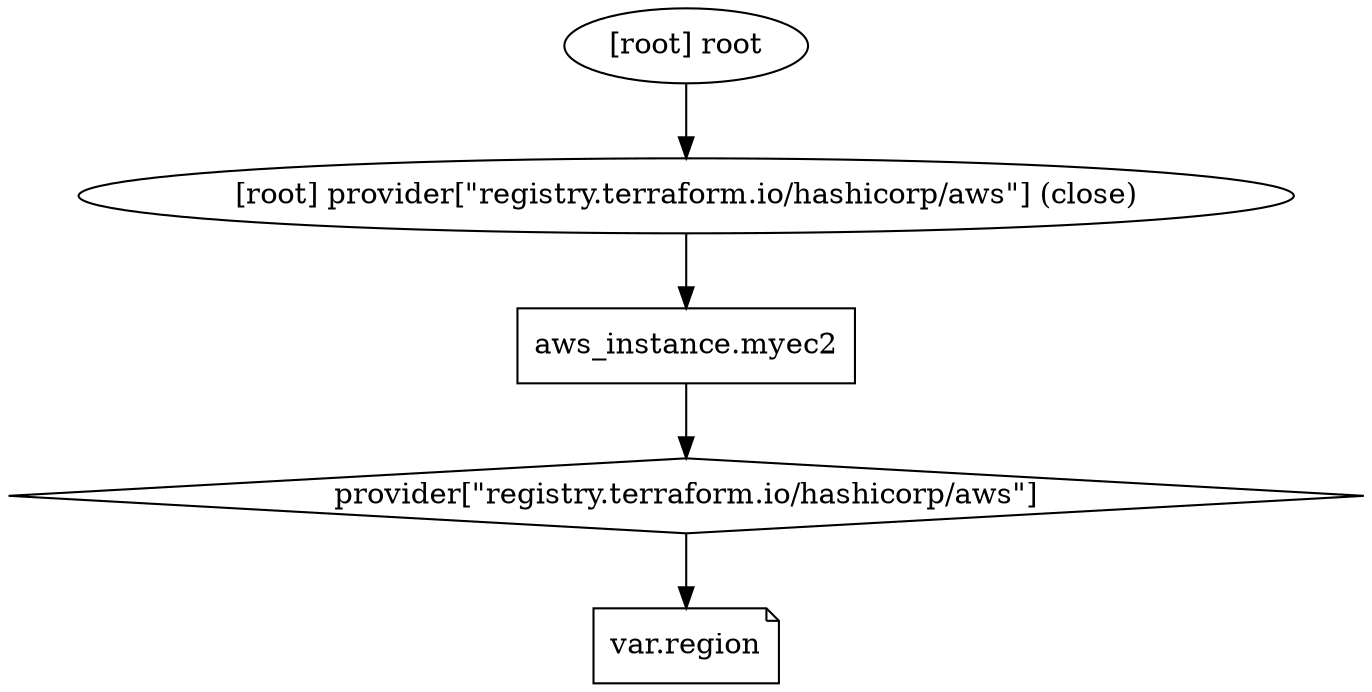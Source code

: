 digraph {
	compound = "true"
	newrank = "true"
	subgraph "root" {
		"[root] aws_instance.myec2 (expand)" [label = "aws_instance.myec2", shape = "box"]
		"[root] provider[\"registry.terraform.io/hashicorp/aws\"]" [label = "provider[\"registry.terraform.io/hashicorp/aws\"]", shape = "diamond"]
		"[root] var.region" [label = "var.region", shape = "note"]
		"[root] aws_instance.myec2 (expand)" -> "[root] provider[\"registry.terraform.io/hashicorp/aws\"]"
		"[root] provider[\"registry.terraform.io/hashicorp/aws\"] (close)" -> "[root] aws_instance.myec2 (expand)"
		"[root] provider[\"registry.terraform.io/hashicorp/aws\"]" -> "[root] var.region"
		"[root] root" -> "[root] provider[\"registry.terraform.io/hashicorp/aws\"] (close)"
	}
}


